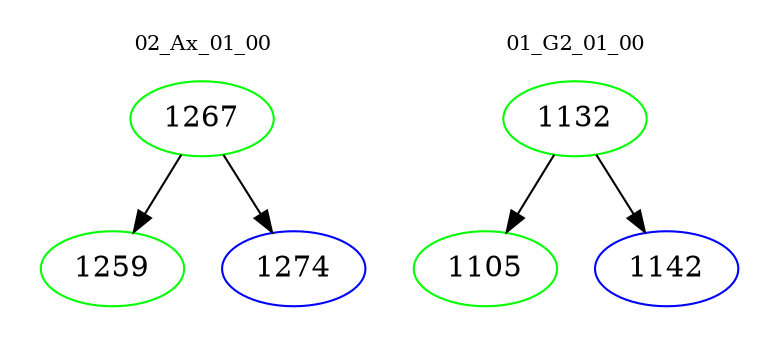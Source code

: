 digraph{
subgraph cluster_0 {
color = white
label = "02_Ax_01_00";
fontsize=10;
T0_1267 [label="1267", color="green"]
T0_1267 -> T0_1259 [color="black"]
T0_1259 [label="1259", color="green"]
T0_1267 -> T0_1274 [color="black"]
T0_1274 [label="1274", color="blue"]
}
subgraph cluster_1 {
color = white
label = "01_G2_01_00";
fontsize=10;
T1_1132 [label="1132", color="green"]
T1_1132 -> T1_1105 [color="black"]
T1_1105 [label="1105", color="green"]
T1_1132 -> T1_1142 [color="black"]
T1_1142 [label="1142", color="blue"]
}
}
